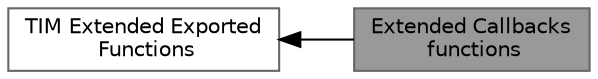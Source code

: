 digraph "Extended Callbacks functions"
{
 // LATEX_PDF_SIZE
  bgcolor="transparent";
  edge [fontname=Helvetica,fontsize=10,labelfontname=Helvetica,labelfontsize=10];
  node [fontname=Helvetica,fontsize=10,shape=box,height=0.2,width=0.4];
  rankdir=LR;
  Node2 [id="Node000002",label="TIM Extended Exported\l Functions",height=0.2,width=0.4,color="grey40", fillcolor="white", style="filled",URL="$group___t_i_m_ex___exported___functions.html",tooltip=" "];
  Node1 [id="Node000001",label="Extended Callbacks\l functions",height=0.2,width=0.4,color="gray40", fillcolor="grey60", style="filled", fontcolor="black",tooltip="Extended Callbacks functions."];
  Node2->Node1 [shape=plaintext, dir="back", style="solid"];
}
